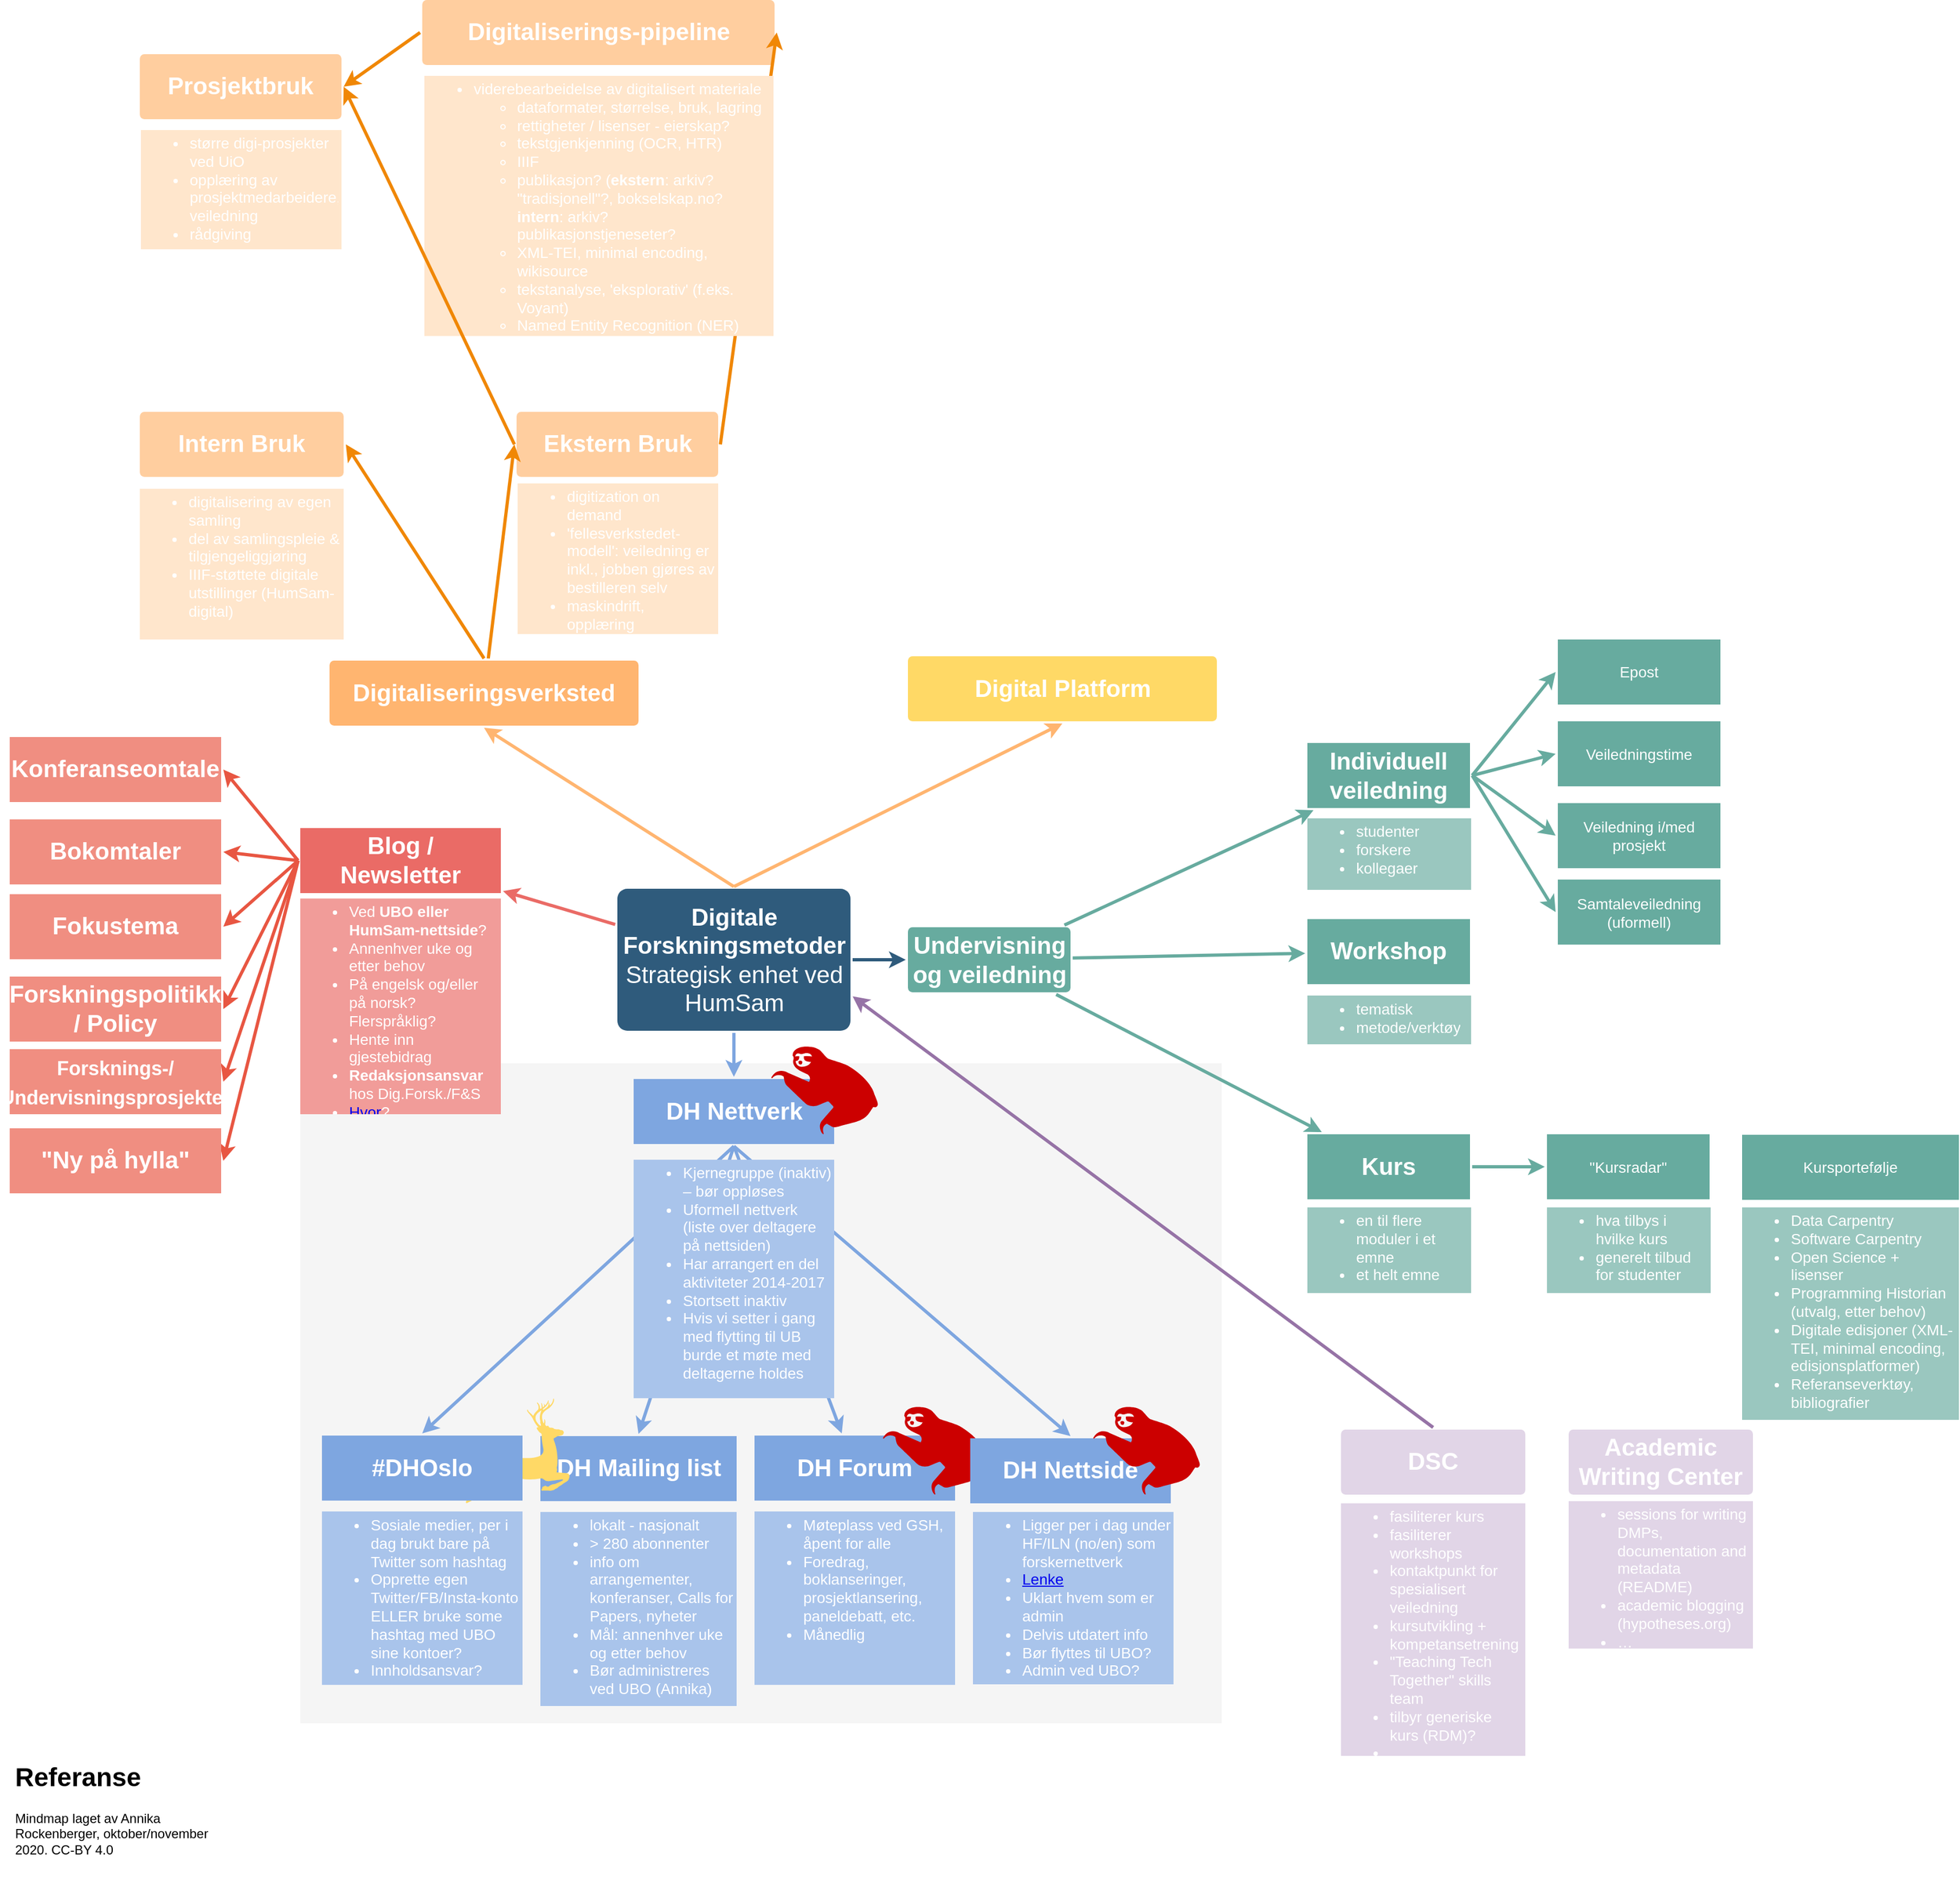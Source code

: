 <mxfile version="12.2.2" type="device" pages="1"><diagram id="6a731a19-8d31-9384-78a2-239565b7b9f0" name="Page-1"><mxGraphModel dx="2456" dy="1632" grid="1" gridSize="10" guides="1" tooltips="1" connect="1" arrows="1" fold="1" page="1" pageScale="1" pageWidth="1169" pageHeight="827" background="#ffffff" math="0" shadow="0"><root><mxCell id="0"/><mxCell id="1" parent="0"/><mxCell id="uNpi9n_O34S7mV8G245W-1779" value="" style="rounded=0;whiteSpace=wrap;html=1;fillColor=#f5f5f5;strokeColor=none;fontColor=#333333;" parent="1" vertex="1"><mxGeometry x="170" y="481" width="850" height="609" as="geometry"/></mxCell><mxCell id="jz-VizrUfJVmCe48aos_-1796" value="" style="edgeStyle=none;rounded=0;jumpStyle=none;html=1;shadow=0;labelBackgroundColor=none;startArrow=none;startFill=0;endArrow=classic;endFill=1;jettySize=auto;orthogonalLoop=1;strokeColor=#7EA6E0;strokeWidth=3;fontFamily=Helvetica;fontSize=16;fontColor=#23445D;spacing=5;entryX=0.5;entryY=0;entryDx=0;entryDy=0;exitX=0.5;exitY=1;exitDx=0;exitDy=0;" parent="1" source="jz-VizrUfJVmCe48aos_-1792" target="jz-VizrUfJVmCe48aos_-1789" edge="1"><mxGeometry relative="1" as="geometry"><mxPoint x="590" y="473" as="sourcePoint"/><mxPoint x="590" y="588.5" as="targetPoint"/></mxGeometry></mxCell><mxCell id="1745" value="" style="edgeStyle=none;rounded=0;jumpStyle=none;html=1;shadow=0;labelBackgroundColor=none;startArrow=none;startFill=0;endArrow=classic;endFill=1;jettySize=auto;orthogonalLoop=1;strokeColor=#FFB570;strokeWidth=3;fontFamily=Helvetica;fontSize=16;fontColor=#23445D;spacing=5;exitX=0.5;exitY=0;exitDx=0;exitDy=0;entryX=0.5;entryY=1;entryDx=0;entryDy=0;" parent="1" source="1749" target="1764" edge="1"><mxGeometry relative="1" as="geometry"/></mxCell><mxCell id="1746" value="" style="edgeStyle=none;rounded=0;jumpStyle=none;html=1;shadow=0;labelBackgroundColor=none;startArrow=none;startFill=0;endArrow=classic;endFill=1;jettySize=auto;orthogonalLoop=1;strokeColor=#2F5B7C;strokeWidth=3;fontFamily=Helvetica;fontSize=16;fontColor=#23445D;spacing=5;" parent="1" source="1749" target="1771" edge="1"><mxGeometry relative="1" as="geometry"/></mxCell><mxCell id="1747" value="" style="edgeStyle=none;rounded=0;jumpStyle=none;html=1;shadow=0;labelBackgroundColor=none;startArrow=none;startFill=0;endArrow=classic;endFill=1;jettySize=auto;orthogonalLoop=1;strokeColor=#7EA6E0;strokeWidth=3;fontFamily=Helvetica;fontSize=16;fontColor=#23445D;spacing=5;exitX=0.5;exitY=1;exitDx=0;exitDy=0;" parent="1" source="jz-VizrUfJVmCe48aos_-1792" target="1760" edge="1"><mxGeometry relative="1" as="geometry"/></mxCell><mxCell id="1748" value="" style="edgeStyle=none;rounded=0;jumpStyle=none;html=1;shadow=0;labelBackgroundColor=none;startArrow=none;startFill=0;endArrow=classic;endFill=1;jettySize=auto;orthogonalLoop=1;strokeColor=#EA6B66;strokeWidth=3;fontFamily=Helvetica;fontSize=16;fontColor=#23445D;spacing=5;" parent="1" source="1749" target="1753" edge="1"><mxGeometry relative="1" as="geometry"/></mxCell><mxCell id="1749" value="&lt;font style=&quot;font-size: 22px&quot;&gt;Digitale Forskningsmetoder&lt;br&gt;&lt;span style=&quot;font-weight: normal&quot;&gt;Strategisk enhet ved HumSam&lt;/span&gt;&lt;/font&gt;" style="rounded=1;whiteSpace=wrap;html=1;shadow=0;labelBackgroundColor=none;strokeColor=none;strokeWidth=3;fillColor=#2F5B7C;fontFamily=Helvetica;fontSize=16;fontColor=#FFFFFF;align=center;fontStyle=1;spacing=5;arcSize=7;perimeterSpacing=2;" parent="1" vertex="1"><mxGeometry x="462.5" y="320" width="215" height="131" as="geometry"/></mxCell><mxCell id="1750" value="" style="edgeStyle=none;rounded=1;jumpStyle=none;html=1;shadow=0;labelBackgroundColor=none;startArrow=none;startFill=0;jettySize=auto;orthogonalLoop=1;strokeColor=#E85642;strokeWidth=3;fontFamily=Helvetica;fontSize=14;fontColor=#FFFFFF;spacing=5;fontStyle=1;fillColor=#b0e3e6;exitX=0;exitY=0.5;exitDx=0;exitDy=0;entryX=1;entryY=0.5;entryDx=0;entryDy=0;" parent="1" source="1753" target="1756" edge="1"><mxGeometry relative="1" as="geometry"/></mxCell><mxCell id="1751" value="" style="edgeStyle=none;rounded=1;jumpStyle=none;html=1;shadow=0;labelBackgroundColor=none;startArrow=none;startFill=0;jettySize=auto;orthogonalLoop=1;strokeColor=#E85642;strokeWidth=3;fontFamily=Helvetica;fontSize=14;fontColor=#FFFFFF;spacing=5;fontStyle=1;fillColor=#b0e3e6;exitX=0;exitY=0.5;exitDx=0;exitDy=0;entryX=1;entryY=0.5;entryDx=0;entryDy=0;" parent="1" source="1753" target="1755" edge="1"><mxGeometry relative="1" as="geometry"/></mxCell><mxCell id="1752" value="" style="edgeStyle=none;rounded=1;jumpStyle=none;html=1;shadow=0;labelBackgroundColor=none;startArrow=none;startFill=0;jettySize=auto;orthogonalLoop=1;strokeColor=#E85642;strokeWidth=3;fontFamily=Helvetica;fontSize=14;fontColor=#FFFFFF;spacing=5;fontStyle=1;fillColor=#b0e3e6;exitX=0;exitY=0.5;exitDx=0;exitDy=0;entryX=1;entryY=0.5;entryDx=0;entryDy=0;" parent="1" source="1753" target="1754" edge="1"><mxGeometry relative="1" as="geometry"><mxPoint x="124.664" y="98.5" as="sourcePoint"/></mxGeometry></mxCell><mxCell id="1753" value="Blog /&lt;br style=&quot;font-size: 22px&quot;&gt;Newsletter" style="rounded=0;whiteSpace=wrap;html=1;shadow=0;labelBackgroundColor=none;strokeColor=none;strokeWidth=3;fillColor=#EA6B66;fontFamily=Helvetica;fontSize=22;fontColor=#FFFFFF;align=center;spacing=5;fontStyle=1;arcSize=7;perimeterSpacing=2;" parent="1" vertex="1"><mxGeometry x="170" y="264" width="185" height="60" as="geometry"/></mxCell><mxCell id="1754" value="Fokustema" style="rounded=0;whiteSpace=wrap;html=1;shadow=0;labelBackgroundColor=none;strokeColor=none;strokeWidth=3;fillColor=#f08e81;fontFamily=Helvetica;fontSize=22;fontColor=#FFFFFF;align=center;spacing=5;fontStyle=1;arcSize=7;perimeterSpacing=2;" parent="1" vertex="1"><mxGeometry x="-98" y="325" width="195" height="60" as="geometry"/></mxCell><mxCell id="1755" value="Bokomtaler" style="rounded=0;whiteSpace=wrap;html=1;shadow=0;labelBackgroundColor=none;strokeColor=none;strokeWidth=3;fillColor=#f08e81;fontFamily=Helvetica;fontSize=22;fontColor=#FFFFFF;align=center;spacing=5;fontStyle=1;arcSize=7;perimeterSpacing=2;" parent="1" vertex="1"><mxGeometry x="-98" y="256" width="195" height="60" as="geometry"/></mxCell><mxCell id="1756" value="Konferanseomtale" style="rounded=0;whiteSpace=wrap;html=1;shadow=0;labelBackgroundColor=none;strokeColor=none;strokeWidth=3;fillColor=#f08e81;fontFamily=Helvetica;fontSize=22;fontColor=#FFFFFF;align=center;spacing=5;fontStyle=1;arcSize=7;perimeterSpacing=2;" parent="1" vertex="1"><mxGeometry x="-98" y="180" width="195" height="60" as="geometry"/></mxCell><mxCell id="1760" value="&lt;span style=&quot;font-size: 22px&quot;&gt;DH Forum&lt;/span&gt;" style="rounded=0;whiteSpace=wrap;html=1;shadow=0;labelBackgroundColor=none;strokeColor=none;strokeWidth=3;fillColor=#7EA6E0;fontFamily=Helvetica;fontSize=14;fontColor=#FFFFFF;align=center;spacing=5;fontStyle=1;arcSize=7;perimeterSpacing=2;" parent="1" vertex="1"><mxGeometry x="589" y="824.5" width="185" height="60" as="geometry"/></mxCell><mxCell id="1764" value="&lt;font style=&quot;font-size: 22px&quot;&gt;Digitaliseringsverksted&lt;/font&gt;" style="rounded=1;whiteSpace=wrap;html=1;shadow=0;labelBackgroundColor=none;strokeColor=none;strokeWidth=3;fillColor=#FFB570;fontFamily=Helvetica;fontSize=14;fontColor=#FFFFFF;align=center;spacing=5;fontStyle=1;arcSize=7;perimeterSpacing=2;" parent="1" vertex="1"><mxGeometry x="197" y="109.5" width="285" height="60" as="geometry"/></mxCell><mxCell id="1767" value="Ekstern Bruk" style="rounded=1;whiteSpace=wrap;html=1;shadow=0;labelBackgroundColor=none;strokeColor=none;strokeWidth=3;fillColor=#FFCE9F;fontFamily=Helvetica;fontSize=22;fontColor=#FFFFFF;align=center;spacing=5;arcSize=7;perimeterSpacing=2;fontStyle=1" parent="1" vertex="1"><mxGeometry x="369.5" y="-120" width="186" height="60" as="geometry"/></mxCell><mxCell id="1768" value="" style="edgeStyle=none;rounded=0;jumpStyle=none;html=1;shadow=0;labelBackgroundColor=none;startArrow=none;startFill=0;endArrow=classic;endFill=1;jettySize=auto;orthogonalLoop=1;strokeColor=#F08705;strokeWidth=3;fontFamily=Helvetica;fontSize=14;fontColor=#FFFFFF;spacing=5;entryX=0;entryY=0.5;entryDx=0;entryDy=0;" parent="1" source="1764" target="1767" edge="1"><mxGeometry relative="1" as="geometry"/></mxCell><mxCell id="1769" value="Intern Bruk" style="rounded=1;whiteSpace=wrap;html=1;shadow=0;labelBackgroundColor=none;strokeColor=none;strokeWidth=3;fillColor=#FFCE9F;fontFamily=Helvetica;fontSize=22;fontColor=#FFFFFF;align=center;spacing=5;arcSize=7;perimeterSpacing=2;fontStyle=1" parent="1" vertex="1"><mxGeometry x="22" y="-120" width="188" height="60" as="geometry"/></mxCell><mxCell id="1770" value="" style="edgeStyle=none;rounded=0;jumpStyle=none;html=1;shadow=0;labelBackgroundColor=none;startArrow=none;startFill=0;endArrow=classic;endFill=1;jettySize=auto;orthogonalLoop=1;strokeColor=#F08705;strokeWidth=3;fontFamily=Helvetica;fontSize=14;fontColor=#FFFFFF;spacing=5;exitX=0.5;exitY=0;exitDx=0;exitDy=0;entryX=1;entryY=0.5;entryDx=0;entryDy=0;" parent="1" source="1764" target="1769" edge="1"><mxGeometry relative="1" as="geometry"/></mxCell><mxCell id="1771" value="&lt;font style=&quot;font-size: 22px&quot;&gt;Undervisning og veiledning&lt;/font&gt;" style="rounded=1;whiteSpace=wrap;html=1;shadow=0;labelBackgroundColor=none;strokeColor=none;strokeWidth=3;fillColor=#67AB9F;fontFamily=Helvetica;fontSize=14;fontColor=#FFFFFF;align=center;spacing=5;fontStyle=1;arcSize=7;perimeterSpacing=2;" parent="1" vertex="1"><mxGeometry x="730.5" y="355.5" width="150" height="60" as="geometry"/></mxCell><mxCell id="1772" value="Kurs" style="rounded=0;whiteSpace=wrap;html=1;shadow=0;labelBackgroundColor=none;strokeColor=none;strokeWidth=3;fillColor=#67AB9F;fontFamily=Helvetica;fontSize=22;fontColor=#FFFFFF;align=center;spacing=5;fontStyle=1;arcSize=7;perimeterSpacing=2;" parent="1" vertex="1"><mxGeometry x="1099" y="546.5" width="150" height="60" as="geometry"/></mxCell><mxCell id="1773" value="" style="edgeStyle=none;rounded=1;jumpStyle=none;html=1;shadow=0;labelBackgroundColor=none;startArrow=none;startFill=0;jettySize=auto;orthogonalLoop=1;strokeColor=#67AB9F;strokeWidth=3;fontFamily=Helvetica;fontSize=14;fontColor=#FFFFFF;spacing=5;fontStyle=1;fillColor=#b0e3e6;" parent="1" source="1771" target="1772" edge="1"><mxGeometry relative="1" as="geometry"/></mxCell><mxCell id="1774" value="Workshop" style="rounded=0;whiteSpace=wrap;html=1;shadow=0;labelBackgroundColor=none;strokeColor=none;strokeWidth=3;fillColor=#67AB9F;fontFamily=Helvetica;fontSize=22;fontColor=#FFFFFF;align=center;spacing=5;fontStyle=1;arcSize=7;perimeterSpacing=2;" parent="1" vertex="1"><mxGeometry x="1099" y="348" width="150" height="60" as="geometry"/></mxCell><mxCell id="1775" value="" style="edgeStyle=none;rounded=1;jumpStyle=none;html=1;shadow=0;labelBackgroundColor=none;startArrow=none;startFill=0;jettySize=auto;orthogonalLoop=1;strokeColor=#67AB9F;strokeWidth=3;fontFamily=Helvetica;fontSize=14;fontColor=#FFFFFF;spacing=5;fontStyle=1;fillColor=#b0e3e6;" parent="1" source="1771" target="1774" edge="1"><mxGeometry relative="1" as="geometry"/></mxCell><mxCell id="1776" value="Individuell veiledning" style="rounded=0;whiteSpace=wrap;html=1;shadow=0;labelBackgroundColor=none;strokeColor=none;strokeWidth=3;fillColor=#67AB9F;fontFamily=Helvetica;fontSize=22;fontColor=#FFFFFF;align=center;spacing=5;fontStyle=1;arcSize=7;perimeterSpacing=2;" parent="1" vertex="1"><mxGeometry x="1099" y="185.5" width="150" height="60" as="geometry"/></mxCell><mxCell id="1777" value="" style="edgeStyle=none;rounded=1;jumpStyle=none;html=1;shadow=0;labelBackgroundColor=none;startArrow=none;startFill=0;jettySize=auto;orthogonalLoop=1;strokeColor=#67AB9F;strokeWidth=3;fontFamily=Helvetica;fontSize=14;fontColor=#FFFFFF;spacing=5;fontStyle=1;fillColor=#b0e3e6;" parent="1" source="1771" target="1776" edge="1"><mxGeometry relative="1" as="geometry"/></mxCell><mxCell id="1778" value="Epost" style="rounded=0;whiteSpace=wrap;html=1;shadow=0;labelBackgroundColor=none;strokeColor=none;strokeWidth=3;fillColor=#67AB9F;fontFamily=Helvetica;fontSize=14;fontColor=#FFFFFF;align=center;spacing=5;fontStyle=0;arcSize=7;perimeterSpacing=2;" parent="1" vertex="1"><mxGeometry x="1330" y="90" width="150" height="60" as="geometry"/></mxCell><mxCell id="1779" value="" style="edgeStyle=none;rounded=1;jumpStyle=none;html=1;shadow=0;labelBackgroundColor=none;startArrow=none;startFill=0;jettySize=auto;orthogonalLoop=1;strokeColor=#67AB9F;strokeWidth=3;fontFamily=Helvetica;fontSize=14;fontColor=#FFFFFF;spacing=5;fontStyle=1;fillColor=#b0e3e6;exitX=1;exitY=0.5;exitDx=0;exitDy=0;entryX=0;entryY=0.5;entryDx=0;entryDy=0;" parent="1" source="1776" target="1778" edge="1"><mxGeometry relative="1" as="geometry"/></mxCell><mxCell id="jz-VizrUfJVmCe48aos_-1779" value="&lt;ul style=&quot;font-size: 14px&quot;&gt;&lt;li style=&quot;font-size: 14px&quot;&gt;&lt;font style=&quot;font-size: 14px&quot;&gt;Møteplass ved GSH, åpent for alle&lt;/font&gt;&lt;/li&gt;&lt;li style=&quot;font-size: 14px&quot;&gt;&lt;font style=&quot;font-size: 14px&quot;&gt;Foredrag, boklanseringer, prosjektlansering, paneldebatt, etc.&lt;/font&gt;&lt;/li&gt;&lt;li style=&quot;font-size: 14px&quot;&gt;&lt;font style=&quot;font-size: 14px&quot;&gt;Månedlig&lt;/font&gt;&lt;/li&gt;&lt;/ul&gt;&lt;p style=&quot;font-size: 14px&quot;&gt;&lt;/p&gt;" style="text;html=1;strokeColor=none;fillColor=#A9C4EB;spacing=5;spacingTop=-20;whiteSpace=wrap;overflow=hidden;rounded=0;fontColor=#FFFFFF;fontSize=14;" parent="1" vertex="1"><mxGeometry x="589" y="894.5" width="185" height="160" as="geometry"/></mxCell><mxCell id="jz-VizrUfJVmCe48aos_-1781" value="" style="shape=mxgraph.signs.animals.sloth;html=1;pointerEvents=1;fillColor=#CC0000;strokeColor=none;verticalLabelPosition=bottom;verticalAlign=top;align=center;rounded=1;fontSize=14;fontColor=#FFFFFF;" parent="1" vertex="1"><mxGeometry x="707.5" y="798" width="99" height="81" as="geometry"/></mxCell><mxCell id="jz-VizrUfJVmCe48aos_-1782" value="&lt;span style=&quot;font-size: 22px&quot;&gt;DH Mailing list&lt;/span&gt;" style="rounded=0;whiteSpace=wrap;html=1;shadow=0;labelBackgroundColor=none;strokeColor=none;strokeWidth=3;fillColor=#7EA6E0;fontFamily=Helvetica;fontSize=14;fontColor=#FFFFFF;align=center;spacing=5;fontStyle=1;arcSize=7;perimeterSpacing=2;" parent="1" vertex="1"><mxGeometry x="391.5" y="825" width="181" height="60" as="geometry"/></mxCell><mxCell id="jz-VizrUfJVmCe48aos_-1783" value="&lt;ul style=&quot;font-size: 14px&quot;&gt;&lt;li style=&quot;font-size: 14px&quot;&gt;lokalt - nasjonalt&lt;/li&gt;&lt;li style=&quot;font-size: 14px&quot;&gt;&amp;gt; 280 abonnenter&lt;/li&gt;&lt;li style=&quot;font-size: 14px&quot;&gt;info om arrangementer, konferanser, Calls for Papers, nyheter&lt;/li&gt;&lt;li style=&quot;font-size: 14px&quot;&gt;Mål: annenhver uke og etter behov&lt;/li&gt;&lt;li style=&quot;font-size: 14px&quot;&gt;Bør administreres ved UBO (Annika)&lt;/li&gt;&lt;/ul&gt;&lt;p style=&quot;font-size: 14px&quot;&gt;&lt;/p&gt;" style="text;html=1;strokeColor=none;fillColor=#A9C4EB;spacing=5;spacingTop=-20;whiteSpace=wrap;overflow=hidden;rounded=0;fontColor=#FFFFFF;fontSize=14;" parent="1" vertex="1"><mxGeometry x="391.5" y="895" width="181" height="179" as="geometry"/></mxCell><mxCell id="jz-VizrUfJVmCe48aos_-1784" value="" style="shape=mxgraph.signs.animals.deer_2;html=1;pointerEvents=1;fillColor=#FFD966;strokeColor=none;verticalLabelPosition=bottom;verticalAlign=top;align=center;rounded=1;fontSize=14;fontColor=#FFFFFF;" parent="1" vertex="1"><mxGeometry x="321.5" y="790" width="97" height="97" as="geometry"/></mxCell><mxCell id="jz-VizrUfJVmCe48aos_-1785" value="" style="edgeStyle=none;rounded=0;jumpStyle=none;html=1;shadow=0;labelBackgroundColor=none;startArrow=none;startFill=0;endArrow=classic;endFill=1;jettySize=auto;orthogonalLoop=1;strokeColor=#7EA6E0;strokeWidth=3;fontFamily=Helvetica;fontSize=16;fontColor=#23445D;spacing=5;entryX=0.5;entryY=0;entryDx=0;entryDy=0;exitX=0.5;exitY=1;exitDx=0;exitDy=0;" parent="1" source="jz-VizrUfJVmCe48aos_-1792" target="jz-VizrUfJVmCe48aos_-1782" edge="1"><mxGeometry relative="1" as="geometry"><mxPoint x="500" y="451" as="sourcePoint"/><mxPoint x="500" y="566.5" as="targetPoint"/></mxGeometry></mxCell><mxCell id="jz-VizrUfJVmCe48aos_-1786" value="&lt;span style=&quot;font-size: 22px&quot;&gt;#DHOslo&lt;/span&gt;" style="rounded=0;whiteSpace=wrap;html=1;shadow=0;labelBackgroundColor=none;strokeColor=none;strokeWidth=3;fillColor=#7EA6E0;fontFamily=Helvetica;fontSize=14;fontColor=#FFFFFF;align=center;spacing=5;fontStyle=1;arcSize=7;perimeterSpacing=2;" parent="1" vertex="1"><mxGeometry x="190" y="824.5" width="185" height="60" as="geometry"/></mxCell><mxCell id="jz-VizrUfJVmCe48aos_-1787" value="&lt;ul style=&quot;font-size: 14px&quot;&gt;&lt;li style=&quot;font-size: 14px&quot;&gt;Sosiale medier, per i dag brukt bare på Twitter som hashtag&lt;/li&gt;&lt;li style=&quot;font-size: 14px&quot;&gt;Opprette egen Twitter/FB/Insta-konto ELLER bruke some hashtag med UBO sine kontoer?&lt;/li&gt;&lt;li style=&quot;font-size: 14px&quot;&gt;Innholdsansvar?&lt;/li&gt;&lt;/ul&gt;&lt;p style=&quot;font-size: 14px&quot;&gt;&lt;/p&gt;" style="text;html=1;strokeColor=none;fillColor=#A9C4EB;spacing=5;spacingTop=-20;whiteSpace=wrap;overflow=hidden;rounded=0;fontColor=#FFFFFF;fontSize=14;" parent="1" vertex="1"><mxGeometry x="190" y="894.5" width="185" height="160" as="geometry"/></mxCell><mxCell id="jz-VizrUfJVmCe48aos_-1788" value="" style="edgeStyle=none;rounded=0;jumpStyle=none;html=1;shadow=0;labelBackgroundColor=none;startArrow=none;startFill=0;endArrow=classic;endFill=1;jettySize=auto;orthogonalLoop=1;strokeColor=#7EA6E0;strokeWidth=3;fontFamily=Helvetica;fontSize=16;fontColor=#23445D;spacing=5;entryX=0.5;entryY=0;entryDx=0;entryDy=0;exitX=0.5;exitY=1;exitDx=0;exitDy=0;" parent="1" source="jz-VizrUfJVmCe48aos_-1792" target="jz-VizrUfJVmCe48aos_-1786" edge="1"><mxGeometry relative="1" as="geometry"><mxPoint x="570" y="450" as="sourcePoint"/><mxPoint x="258.5" y="544" as="targetPoint"/></mxGeometry></mxCell><mxCell id="jz-VizrUfJVmCe48aos_-1789" value="&lt;span style=&quot;font-size: 22px&quot;&gt;DH Nettside&lt;/span&gt;" style="rounded=0;whiteSpace=wrap;html=1;shadow=0;labelBackgroundColor=none;strokeColor=none;strokeWidth=3;fillColor=#7EA6E0;fontFamily=Helvetica;fontSize=14;fontColor=#FFFFFF;align=center;spacing=5;fontStyle=1;arcSize=7;perimeterSpacing=2;" parent="1" vertex="1"><mxGeometry x="788" y="827" width="185" height="60" as="geometry"/></mxCell><mxCell id="jz-VizrUfJVmCe48aos_-1790" value="&lt;ul style=&quot;font-size: 14px&quot;&gt;&lt;li style=&quot;font-size: 14px&quot;&gt;Ligger per i dag under HF/ILN (no/en) som forskernettverk&lt;/li&gt;&lt;li style=&quot;font-size: 14px&quot;&gt;&lt;a href=&quot;https://www.hf.uio.no/iln/forskning/nettverk/digital-humaniora/&quot;&gt;Lenke&lt;/a&gt;&lt;/li&gt;&lt;li style=&quot;font-size: 14px&quot;&gt;Uklart hvem som er admin&lt;/li&gt;&lt;li style=&quot;font-size: 14px&quot;&gt;Delvis utdatert info&lt;/li&gt;&lt;li style=&quot;font-size: 14px&quot;&gt;Bør flyttes til UBO?&lt;/li&gt;&lt;li style=&quot;font-size: 14px&quot;&gt;Admin ved UBO?&lt;/li&gt;&lt;/ul&gt;&lt;p style=&quot;font-size: 14px&quot;&gt;&lt;/p&gt;" style="text;html=1;strokeColor=none;fillColor=#A9C4EB;spacing=5;spacingTop=-20;whiteSpace=wrap;overflow=hidden;rounded=0;fontColor=#FFFFFF;fontSize=14;" parent="1" vertex="1"><mxGeometry x="790.5" y="895" width="185" height="159" as="geometry"/></mxCell><mxCell id="jz-VizrUfJVmCe48aos_-1791" value="" style="shape=mxgraph.signs.animals.sloth;html=1;pointerEvents=1;fillColor=#CC0000;strokeColor=none;verticalLabelPosition=bottom;verticalAlign=top;align=center;rounded=1;fontSize=14;fontColor=#FFFFFF;" parent="1" vertex="1"><mxGeometry x="901.5" y="798" width="99" height="81" as="geometry"/></mxCell><mxCell id="jz-VizrUfJVmCe48aos_-1792" value="&lt;span style=&quot;font-size: 22px&quot;&gt;DH Nettverk&lt;/span&gt;" style="rounded=0;whiteSpace=wrap;html=1;shadow=0;labelBackgroundColor=none;strokeColor=none;strokeWidth=3;fillColor=#7EA6E0;fontFamily=Helvetica;fontSize=14;fontColor=#FFFFFF;align=center;spacing=5;fontStyle=1;arcSize=7;perimeterSpacing=2;" parent="1" vertex="1"><mxGeometry x="477.5" y="495.5" width="185" height="60" as="geometry"/></mxCell><mxCell id="jz-VizrUfJVmCe48aos_-1793" value="&lt;ul style=&quot;font-size: 14px&quot;&gt;&lt;li style=&quot;font-size: 14px&quot;&gt;Kjernegruppe (inaktiv) – bør oppløses&lt;/li&gt;&lt;li style=&quot;font-size: 14px&quot;&gt;Uformell nettverk (liste over deltagere på nettsiden)&lt;/li&gt;&lt;li style=&quot;font-size: 14px&quot;&gt;Har arrangert en del aktiviteter 2014-2017&lt;/li&gt;&lt;li style=&quot;font-size: 14px&quot;&gt;Stortsett inaktiv&lt;/li&gt;&lt;li style=&quot;font-size: 14px&quot;&gt;Hvis vi setter i gang med flytting til UB burde et møte med deltagerne holdes&lt;/li&gt;&lt;/ul&gt;&lt;p style=&quot;font-size: 14px&quot;&gt;&lt;/p&gt;" style="text;html=1;strokeColor=none;fillColor=#A9C4EB;spacing=5;spacingTop=-20;whiteSpace=wrap;overflow=hidden;rounded=0;fontColor=#FFFFFF;fontSize=14;" parent="1" vertex="1"><mxGeometry x="477.5" y="570" width="185" height="220" as="geometry"/></mxCell><mxCell id="jz-VizrUfJVmCe48aos_-1794" value="" style="shape=mxgraph.signs.animals.sloth;html=1;pointerEvents=1;fillColor=#CC0000;strokeColor=none;verticalLabelPosition=bottom;verticalAlign=top;align=center;rounded=1;fontSize=14;fontColor=#FFFFFF;" parent="1" vertex="1"><mxGeometry x="604.5" y="465.5" width="99" height="81" as="geometry"/></mxCell><mxCell id="jz-VizrUfJVmCe48aos_-1795" value="" style="edgeStyle=none;rounded=0;jumpStyle=none;html=1;shadow=0;labelBackgroundColor=none;startArrow=none;startFill=0;endArrow=classic;endFill=1;jettySize=auto;orthogonalLoop=1;strokeColor=#7EA6E0;strokeWidth=3;fontFamily=Helvetica;fontSize=16;fontColor=#23445D;spacing=5;entryX=0.5;entryY=0;entryDx=0;entryDy=0;exitX=0.5;exitY=1;exitDx=0;exitDy=0;" parent="1" source="1749" target="jz-VizrUfJVmCe48aos_-1792" edge="1"><mxGeometry relative="1" as="geometry"><mxPoint x="583" y="451" as="sourcePoint"/><mxPoint x="583" y="566.5" as="targetPoint"/></mxGeometry></mxCell><mxCell id="jz-VizrUfJVmCe48aos_-1797" value="Veiledningstime" style="rounded=0;whiteSpace=wrap;html=1;shadow=0;labelBackgroundColor=none;strokeColor=none;strokeWidth=3;fillColor=#67AB9F;fontFamily=Helvetica;fontSize=14;fontColor=#FFFFFF;align=center;spacing=5;fontStyle=0;arcSize=7;perimeterSpacing=2;" parent="1" vertex="1"><mxGeometry x="1330" y="165.5" width="150" height="60" as="geometry"/></mxCell><mxCell id="jz-VizrUfJVmCe48aos_-1798" value="Veiledning i/med prosjekt" style="rounded=0;whiteSpace=wrap;html=1;shadow=0;labelBackgroundColor=none;strokeColor=none;strokeWidth=3;fillColor=#67AB9F;fontFamily=Helvetica;fontSize=14;fontColor=#FFFFFF;align=center;spacing=5;fontStyle=0;arcSize=7;perimeterSpacing=2;" parent="1" vertex="1"><mxGeometry x="1330" y="241" width="150" height="60" as="geometry"/></mxCell><mxCell id="jz-VizrUfJVmCe48aos_-1799" value="Samtaleveiledning (uformell)" style="rounded=0;whiteSpace=wrap;html=1;shadow=0;labelBackgroundColor=none;strokeColor=none;strokeWidth=3;fillColor=#67AB9F;fontFamily=Helvetica;fontSize=14;fontColor=#FFFFFF;align=center;spacing=5;fontStyle=0;arcSize=7;perimeterSpacing=2;" parent="1" vertex="1"><mxGeometry x="1330" y="311.5" width="150" height="60" as="geometry"/></mxCell><mxCell id="jz-VizrUfJVmCe48aos_-1800" value="" style="edgeStyle=none;rounded=1;jumpStyle=none;html=1;shadow=0;labelBackgroundColor=none;startArrow=none;startFill=0;jettySize=auto;orthogonalLoop=1;strokeColor=#67AB9F;strokeWidth=3;fontFamily=Helvetica;fontSize=14;fontColor=#FFFFFF;spacing=5;fontStyle=1;fillColor=#b0e3e6;exitX=1;exitY=0.5;exitDx=0;exitDy=0;entryX=0;entryY=0.5;entryDx=0;entryDy=0;" parent="1" source="1776" target="jz-VizrUfJVmCe48aos_-1797" edge="1"><mxGeometry relative="1" as="geometry"><mxPoint x="1253" y="350" as="sourcePoint"/><mxPoint x="1330" y="279" as="targetPoint"/></mxGeometry></mxCell><mxCell id="jz-VizrUfJVmCe48aos_-1801" value="" style="edgeStyle=none;rounded=1;jumpStyle=none;html=1;shadow=0;labelBackgroundColor=none;startArrow=none;startFill=0;jettySize=auto;orthogonalLoop=1;strokeColor=#67AB9F;strokeWidth=3;fontFamily=Helvetica;fontSize=14;fontColor=#FFFFFF;spacing=5;fontStyle=1;fillColor=#b0e3e6;exitX=1;exitY=0.5;exitDx=0;exitDy=0;entryX=0;entryY=0.5;entryDx=0;entryDy=0;" parent="1" source="1776" target="jz-VizrUfJVmCe48aos_-1798" edge="1"><mxGeometry relative="1" as="geometry"><mxPoint x="1271" y="345.5" as="sourcePoint"/><mxPoint x="1348" y="274.5" as="targetPoint"/></mxGeometry></mxCell><mxCell id="jz-VizrUfJVmCe48aos_-1802" value="" style="edgeStyle=none;rounded=1;jumpStyle=none;html=1;shadow=0;labelBackgroundColor=none;startArrow=none;startFill=0;jettySize=auto;orthogonalLoop=1;strokeColor=#67AB9F;strokeWidth=3;fontFamily=Helvetica;fontSize=14;fontColor=#FFFFFF;spacing=5;fontStyle=1;fillColor=#b0e3e6;exitX=1;exitY=0.5;exitDx=0;exitDy=0;entryX=0;entryY=0.5;entryDx=0;entryDy=0;" parent="1" source="1776" target="jz-VizrUfJVmCe48aos_-1799" edge="1"><mxGeometry relative="1" as="geometry"><mxPoint x="1281" y="355.5" as="sourcePoint"/><mxPoint x="1358" y="284.5" as="targetPoint"/></mxGeometry></mxCell><mxCell id="jz-VizrUfJVmCe48aos_-1803" value="&lt;ul style=&quot;font-size: 14px&quot;&gt;&lt;li style=&quot;font-size: 14px&quot;&gt;en til flere moduler i et emne&lt;/li&gt;&lt;li style=&quot;font-size: 14px&quot;&gt;et helt emne&lt;/li&gt;&lt;/ul&gt;&lt;p style=&quot;font-size: 14px&quot;&gt;&lt;/p&gt;" style="text;html=1;strokeColor=none;fillColor=#9AC7BF;spacing=5;spacingTop=-20;whiteSpace=wrap;overflow=hidden;rounded=0;fontColor=#FFFFFF;fontSize=14;" parent="1" vertex="1"><mxGeometry x="1099" y="614" width="151" height="79" as="geometry"/></mxCell><mxCell id="jz-VizrUfJVmCe48aos_-1804" value="&lt;ul style=&quot;font-size: 14px&quot;&gt;&lt;li style=&quot;font-size: 14px&quot;&gt;tematisk&lt;/li&gt;&lt;li style=&quot;font-size: 14px&quot;&gt;metode/verktøy&lt;/li&gt;&lt;/ul&gt;&lt;p style=&quot;font-size: 14px&quot;&gt;&lt;/p&gt;" style="text;html=1;strokeColor=none;fillColor=#9AC7BF;spacing=5;spacingTop=-20;whiteSpace=wrap;overflow=hidden;rounded=0;fontColor=#FFFFFF;fontSize=14;" parent="1" vertex="1"><mxGeometry x="1099" y="418.5" width="151" height="45" as="geometry"/></mxCell><mxCell id="jz-VizrUfJVmCe48aos_-1805" value="&quot;Kursradar&quot;" style="rounded=0;whiteSpace=wrap;html=1;shadow=0;labelBackgroundColor=none;strokeColor=none;strokeWidth=3;fillColor=#67AB9F;fontFamily=Helvetica;fontSize=14;fontColor=#FFFFFF;align=center;spacing=5;fontStyle=0;arcSize=7;perimeterSpacing=2;" parent="1" vertex="1"><mxGeometry x="1320" y="546.5" width="150" height="60" as="geometry"/></mxCell><mxCell id="jz-VizrUfJVmCe48aos_-1806" value="&lt;ul style=&quot;font-size: 14px&quot;&gt;&lt;li style=&quot;font-size: 14px&quot;&gt;hva tilbys i hvilke kurs&lt;/li&gt;&lt;li style=&quot;font-size: 14px&quot;&gt;generelt tilbud for studenter&lt;/li&gt;&lt;/ul&gt;&lt;p style=&quot;font-size: 14px&quot;&gt;&lt;/p&gt;" style="text;html=1;strokeColor=none;fillColor=#9AC7BF;spacing=5;spacingTop=-20;whiteSpace=wrap;overflow=hidden;rounded=0;fontColor=#FFFFFF;fontSize=14;" parent="1" vertex="1"><mxGeometry x="1320" y="614" width="151" height="79" as="geometry"/></mxCell><mxCell id="jz-VizrUfJVmCe48aos_-1807" value="" style="edgeStyle=none;rounded=1;jumpStyle=none;html=1;shadow=0;labelBackgroundColor=none;startArrow=none;startFill=0;jettySize=auto;orthogonalLoop=1;strokeColor=#67AB9F;strokeWidth=3;fontFamily=Helvetica;fontSize=14;fontColor=#FFFFFF;spacing=5;fontStyle=1;fillColor=#b0e3e6;exitX=1;exitY=0.5;exitDx=0;exitDy=0;entryX=0;entryY=0.5;entryDx=0;entryDy=0;" parent="1" source="1772" target="jz-VizrUfJVmCe48aos_-1805" edge="1"><mxGeometry relative="1" as="geometry"><mxPoint x="1300" y="497.448" as="sourcePoint"/><mxPoint x="1514.5" y="526.552" as="targetPoint"/></mxGeometry></mxCell><mxCell id="jz-VizrUfJVmCe48aos_-1808" value="&lt;ul style=&quot;font-size: 14px&quot;&gt;&lt;li style=&quot;font-size: 14px&quot;&gt;studenter&lt;/li&gt;&lt;li style=&quot;font-size: 14px&quot;&gt;forskere&lt;/li&gt;&lt;li style=&quot;font-size: 14px&quot;&gt;kollegaer&lt;/li&gt;&lt;/ul&gt;&lt;p style=&quot;font-size: 14px&quot;&gt;&lt;/p&gt;" style="text;html=1;strokeColor=none;fillColor=#9AC7BF;spacing=5;spacingTop=-20;whiteSpace=wrap;overflow=hidden;rounded=0;fontColor=#FFFFFF;fontSize=14;" parent="1" vertex="1"><mxGeometry x="1099" y="255" width="151" height="66" as="geometry"/></mxCell><mxCell id="jz-VizrUfJVmCe48aos_-1809" value="&lt;ul style=&quot;font-size: 14px&quot;&gt;&lt;li style=&quot;font-size: 14px&quot;&gt;Ved &lt;b&gt;UBO eller HumSam-nettside&lt;/b&gt;?&lt;/li&gt;&lt;li style=&quot;font-size: 14px&quot;&gt;Annenhver uke og etter behov&lt;/li&gt;&lt;li style=&quot;font-size: 14px&quot;&gt;På engelsk og/eller på norsk? Flerspråklig?&lt;/li&gt;&lt;li style=&quot;font-size: 14px&quot;&gt;Hente inn gjestebidrag&lt;/li&gt;&lt;li style=&quot;font-size: 14px&quot;&gt;&lt;b&gt;Redaksjonsansvar&lt;/b&gt; hos Dig.Forsk./F&amp;amp;S&lt;/li&gt;&lt;li style=&quot;font-size: 14px&quot;&gt;&lt;a href=&quot;https://www.ub.uio.no/skrive-publisere/&quot;&gt;Hvor&lt;/a&gt;?&amp;nbsp;&lt;/li&gt;&lt;/ul&gt;&lt;p style=&quot;font-size: 14px&quot;&gt;&lt;/p&gt;" style="text;html=1;strokeColor=none;fillColor=#F19C99;spacing=5;spacingTop=-20;whiteSpace=wrap;overflow=hidden;rounded=0;fontColor=#FFFFFF;fontSize=14;" parent="1" vertex="1"><mxGeometry x="170" y="329" width="185" height="199" as="geometry"/></mxCell><mxCell id="jz-VizrUfJVmCe48aos_-1810" value="" style="edgeStyle=none;rounded=1;jumpStyle=none;html=1;shadow=0;labelBackgroundColor=none;startArrow=none;startFill=0;jettySize=auto;orthogonalLoop=1;strokeColor=#E85642;strokeWidth=3;fontFamily=Helvetica;fontSize=14;fontColor=#FFFFFF;spacing=5;fontStyle=1;fillColor=#b0e3e6;exitX=0;exitY=0.5;exitDx=0;exitDy=0;entryX=1;entryY=0.5;entryDx=0;entryDy=0;" parent="1" source="1753" target="jz-VizrUfJVmCe48aos_-1811" edge="1"><mxGeometry relative="1" as="geometry"><mxPoint x="215" y="495.5" as="sourcePoint"/></mxGeometry></mxCell><mxCell id="jz-VizrUfJVmCe48aos_-1811" value="Forskningspolitikk / Policy" style="rounded=0;whiteSpace=wrap;html=1;shadow=0;labelBackgroundColor=none;strokeColor=none;strokeWidth=3;fillColor=#f08e81;fontFamily=Helvetica;fontSize=22;fontColor=#FFFFFF;align=center;spacing=5;fontStyle=1;arcSize=7;perimeterSpacing=2;" parent="1" vertex="1"><mxGeometry x="-98" y="401" width="195" height="60" as="geometry"/></mxCell><mxCell id="jz-VizrUfJVmCe48aos_-1812" value="" style="edgeStyle=none;rounded=1;jumpStyle=none;html=1;shadow=0;labelBackgroundColor=none;startArrow=none;startFill=0;jettySize=auto;orthogonalLoop=1;strokeColor=#E85642;strokeWidth=3;fontFamily=Helvetica;fontSize=14;fontColor=#FFFFFF;spacing=5;fontStyle=1;fillColor=#b0e3e6;exitX=0;exitY=0.5;exitDx=0;exitDy=0;entryX=1;entryY=0.5;entryDx=0;entryDy=0;" parent="1" source="1753" target="jz-VizrUfJVmCe48aos_-1813" edge="1"><mxGeometry relative="1" as="geometry"><mxPoint x="215" y="572.5" as="sourcePoint"/></mxGeometry></mxCell><mxCell id="jz-VizrUfJVmCe48aos_-1813" value="&lt;font style=&quot;font-size: 18px&quot;&gt;Forsknings-/ Undervisningsprosjekter&lt;/font&gt;" style="rounded=0;whiteSpace=wrap;html=1;shadow=0;labelBackgroundColor=none;strokeColor=none;strokeWidth=3;fillColor=#f08e81;fontFamily=Helvetica;fontSize=22;fontColor=#FFFFFF;align=center;spacing=5;fontStyle=1;arcSize=7;perimeterSpacing=2;" parent="1" vertex="1"><mxGeometry x="-98" y="468" width="195" height="60" as="geometry"/></mxCell><mxCell id="jz-VizrUfJVmCe48aos_-1814" value="" style="edgeStyle=none;rounded=1;jumpStyle=none;html=1;shadow=0;labelBackgroundColor=none;startArrow=none;startFill=0;jettySize=auto;orthogonalLoop=1;strokeColor=#E85642;strokeWidth=3;fontFamily=Helvetica;fontSize=14;fontColor=#FFFFFF;spacing=5;fontStyle=1;fillColor=#b0e3e6;exitX=0;exitY=0.5;exitDx=0;exitDy=0;entryX=1;entryY=0.5;entryDx=0;entryDy=0;" parent="1" source="1753" target="jz-VizrUfJVmCe48aos_-1815" edge="1"><mxGeometry relative="1" as="geometry"><mxPoint x="215" y="660" as="sourcePoint"/></mxGeometry></mxCell><mxCell id="jz-VizrUfJVmCe48aos_-1815" value="&quot;Ny på hylla&quot;" style="rounded=0;whiteSpace=wrap;html=1;shadow=0;labelBackgroundColor=none;strokeColor=none;strokeWidth=3;fillColor=#f08e81;fontFamily=Helvetica;fontSize=22;fontColor=#FFFFFF;align=center;spacing=5;fontStyle=1;arcSize=7;perimeterSpacing=2;" parent="1" vertex="1"><mxGeometry x="-98" y="541" width="195" height="60" as="geometry"/></mxCell><mxCell id="jz-VizrUfJVmCe48aos_-1816" value="&lt;font style=&quot;font-size: 22px&quot;&gt;Digital Platform&lt;/font&gt;" style="rounded=1;whiteSpace=wrap;html=1;shadow=0;labelBackgroundColor=none;strokeColor=none;strokeWidth=3;fillColor=#FFD966;fontFamily=Helvetica;fontSize=14;fontColor=#FFFFFF;align=center;spacing=5;fontStyle=1;arcSize=7;perimeterSpacing=2;" parent="1" vertex="1"><mxGeometry x="730.5" y="105.5" width="285" height="60" as="geometry"/></mxCell><mxCell id="jz-VizrUfJVmCe48aos_-1817" value="" style="edgeStyle=none;rounded=0;jumpStyle=none;html=1;shadow=0;labelBackgroundColor=none;startArrow=none;startFill=0;endArrow=classic;endFill=1;jettySize=auto;orthogonalLoop=1;strokeColor=#FFB570;strokeWidth=3;fontFamily=Helvetica;fontSize=16;fontColor=#23445D;spacing=5;exitX=0.5;exitY=0;exitDx=0;exitDy=0;entryX=0.5;entryY=1;entryDx=0;entryDy=0;" parent="1" source="1749" target="jz-VizrUfJVmCe48aos_-1816" edge="1"><mxGeometry relative="1" as="geometry"><mxPoint x="580" y="328" as="sourcePoint"/><mxPoint x="349.5" y="181.5" as="targetPoint"/></mxGeometry></mxCell><mxCell id="ysBSTSx7urD2eeL0UlPw-1779" value="&lt;ul style=&quot;font-size: 14px&quot;&gt;&lt;li style=&quot;font-size: 14px&quot;&gt;digitization on demand&lt;/li&gt;&lt;li style=&quot;font-size: 14px&quot;&gt;'fellesverkstedet-modell': veiledning er inkl., jobben gjøres av bestilleren selv&lt;/li&gt;&lt;li style=&quot;font-size: 14px&quot;&gt;maskindrift, opplæring&lt;/li&gt;&lt;/ul&gt;&lt;p style=&quot;font-size: 14px&quot;&gt;&lt;/p&gt;" style="text;html=1;strokeColor=none;fillColor=#ffe6cc;spacing=5;spacingTop=-20;whiteSpace=wrap;overflow=hidden;rounded=0;fontSize=14;fontColor=#FFFFFF;" parent="1" vertex="1"><mxGeometry x="370.5" y="-54" width="185" height="139" as="geometry"/></mxCell><mxCell id="ysBSTSx7urD2eeL0UlPw-1780" value="Digitaliserings-pipeline" style="rounded=1;whiteSpace=wrap;html=1;shadow=0;labelBackgroundColor=none;strokeColor=none;strokeWidth=3;fillColor=#FFCE9F;fontFamily=Helvetica;fontSize=22;fontColor=#FFFFFF;align=center;spacing=5;arcSize=7;perimeterSpacing=2;fontStyle=1" parent="1" vertex="1"><mxGeometry x="282.5" y="-500" width="325" height="60" as="geometry"/></mxCell><mxCell id="ysBSTSx7urD2eeL0UlPw-1781" value="" style="edgeStyle=none;rounded=0;jumpStyle=none;html=1;shadow=0;labelBackgroundColor=none;startArrow=none;startFill=0;endArrow=classic;endFill=1;jettySize=auto;orthogonalLoop=1;strokeColor=#F08705;strokeWidth=3;fontFamily=Helvetica;fontSize=14;fontColor=#FFFFFF;spacing=5;entryX=1;entryY=0.5;entryDx=0;entryDy=0;exitX=1;exitY=0.5;exitDx=0;exitDy=0;" parent="1" source="1767" target="ysBSTSx7urD2eeL0UlPw-1780" edge="1"><mxGeometry relative="1" as="geometry"><mxPoint x="662.5" y="-84.5" as="sourcePoint"/><mxPoint x="477.5" y="-170" as="targetPoint"/></mxGeometry></mxCell><mxCell id="ysBSTSx7urD2eeL0UlPw-1783" value="&lt;ul style=&quot;font-size: 14px&quot;&gt;&lt;li style=&quot;font-size: 14px&quot;&gt;viderebearbeidelse av digitalisert materiale&lt;/li&gt;&lt;ul&gt;&lt;li style=&quot;font-size: 14px&quot;&gt;dataformater, størrelse, bruk, lagring&lt;/li&gt;&lt;li style=&quot;font-size: 14px&quot;&gt;rettigheter / lisenser - eierskap?&lt;/li&gt;&lt;li style=&quot;font-size: 14px&quot;&gt;tekstgjenkjenning (OCR, HTR)&lt;/li&gt;&lt;li style=&quot;font-size: 14px&quot;&gt;IIIF&lt;/li&gt;&lt;li style=&quot;font-size: 14px&quot;&gt;publikasjon? (&lt;b&gt;ekstern&lt;/b&gt;: arkiv? &quot;tradisjonell&quot;?, bokselskap.no? &lt;b&gt;intern&lt;/b&gt;: arkiv? publikasjonstjeneseter?&lt;/li&gt;&lt;li style=&quot;font-size: 14px&quot;&gt;XML-TEI, minimal encoding, wikisource&lt;/li&gt;&lt;li style=&quot;font-size: 14px&quot;&gt;tekstanalyse, 'eksplorativ' (f.eks. Voyant)&lt;/li&gt;&lt;li style=&quot;font-size: 14px&quot;&gt;Named Entity Recognition (NER)&lt;/li&gt;&lt;/ul&gt;&lt;/ul&gt;&lt;p style=&quot;font-size: 14px&quot;&gt;&lt;/p&gt;" style="text;html=1;strokeColor=none;fillColor=#ffe6cc;spacing=5;spacingTop=-20;whiteSpace=wrap;overflow=hidden;rounded=0;fontSize=14;fontColor=#FFFFFF;" parent="1" vertex="1"><mxGeometry x="284.5" y="-430" width="322" height="240" as="geometry"/></mxCell><mxCell id="ysBSTSx7urD2eeL0UlPw-1784" value="&lt;ul style=&quot;font-size: 14px&quot;&gt;&lt;li style=&quot;font-size: 14px&quot;&gt;digitalisering av egen samling&lt;/li&gt;&lt;li style=&quot;font-size: 14px&quot;&gt;del av samlingspleie &amp;amp; tilgjengeliggjøring&lt;/li&gt;&lt;li style=&quot;font-size: 14px&quot;&gt;IIIF-støttete digitale utstillinger (HumSam-digital)&lt;/li&gt;&lt;/ul&gt;&lt;p style=&quot;font-size: 14px&quot;&gt;&lt;/p&gt;" style="text;html=1;strokeColor=none;fillColor=#ffe6cc;spacing=5;spacingTop=-20;whiteSpace=wrap;overflow=hidden;rounded=0;fontSize=14;fontColor=#FFFFFF;" parent="1" vertex="1"><mxGeometry x="22" y="-49" width="188" height="139" as="geometry"/></mxCell><mxCell id="ysBSTSx7urD2eeL0UlPw-1786" value="DSC" style="rounded=1;whiteSpace=wrap;html=1;shadow=0;labelBackgroundColor=none;strokeColor=none;strokeWidth=3;fillColor=#e1d5e7;fontFamily=Helvetica;fontSize=22;align=center;spacing=5;fontStyle=1;arcSize=7;perimeterSpacing=2;fontColor=#FFFFFF;" parent="1" vertex="1"><mxGeometry x="1130" y="819" width="170" height="60" as="geometry"/></mxCell><mxCell id="ysBSTSx7urD2eeL0UlPw-1787" value="" style="edgeStyle=none;rounded=1;jumpStyle=none;html=1;shadow=0;labelBackgroundColor=none;startArrow=none;startFill=0;jettySize=auto;orthogonalLoop=1;strokeColor=#9673a6;strokeWidth=3;fontFamily=Helvetica;fontSize=14;fontColor=#FFFFFF;spacing=5;fontStyle=1;fillColor=#e1d5e7;exitX=0.5;exitY=0;exitDx=0;exitDy=0;entryX=1;entryY=0.75;entryDx=0;entryDy=0;" parent="1" source="ysBSTSx7urD2eeL0UlPw-1786" target="1749" edge="1"><mxGeometry relative="1" as="geometry"><mxPoint x="850.238" y="650" as="sourcePoint"/><mxPoint x="1095.262" y="777" as="targetPoint"/></mxGeometry></mxCell><mxCell id="ysBSTSx7urD2eeL0UlPw-1788" value="&lt;ul style=&quot;font-size: 14px&quot;&gt;&lt;li style=&quot;font-size: 14px&quot;&gt;fasiliterer kurs&lt;/li&gt;&lt;li style=&quot;font-size: 14px&quot;&gt;fasiliterer workshops&lt;/li&gt;&lt;li style=&quot;font-size: 14px&quot;&gt;kontaktpunkt for spesialisert veiledning&lt;/li&gt;&lt;li style=&quot;font-size: 14px&quot;&gt;kursutvikling + kompetansetrening&lt;/li&gt;&lt;li style=&quot;font-size: 14px&quot;&gt;&quot;Teaching Tech Together&quot; skills team&lt;/li&gt;&lt;li style=&quot;font-size: 14px&quot;&gt;tilbyr generiske kurs (RDM)?&lt;/li&gt;&lt;li style=&quot;font-size: 14px&quot;&gt;…&lt;/li&gt;&lt;/ul&gt;&lt;p style=&quot;font-size: 14px&quot;&gt;&lt;/p&gt;" style="text;html=1;strokeColor=none;fillColor=#e1d5e7;spacing=5;spacingTop=-20;whiteSpace=wrap;overflow=hidden;rounded=0;fontSize=14;fontColor=#FFFFFF;" parent="1" vertex="1"><mxGeometry x="1130" y="887" width="170" height="233" as="geometry"/></mxCell><mxCell id="ysBSTSx7urD2eeL0UlPw-1789" value="Prosjektbruk" style="rounded=1;whiteSpace=wrap;html=1;shadow=0;labelBackgroundColor=none;strokeColor=none;strokeWidth=3;fillColor=#FFCE9F;fontFamily=Helvetica;fontSize=22;fontColor=#FFFFFF;align=center;spacing=5;arcSize=7;perimeterSpacing=2;fontStyle=1" parent="1" vertex="1"><mxGeometry x="22" y="-450" width="186" height="60" as="geometry"/></mxCell><mxCell id="ysBSTSx7urD2eeL0UlPw-1790" value="&lt;ul style=&quot;font-size: 14px&quot;&gt;&lt;li style=&quot;font-size: 14px&quot;&gt;større digi-prosjekter ved UiO&lt;/li&gt;&lt;li style=&quot;font-size: 14px&quot;&gt;opplæring av prosjektmedarbeidere, veiledning&lt;/li&gt;&lt;li style=&quot;font-size: 14px&quot;&gt;rådgiving&lt;/li&gt;&lt;/ul&gt;&lt;p style=&quot;font-size: 14px&quot;&gt;&lt;/p&gt;" style="text;html=1;strokeColor=none;fillColor=#ffe6cc;spacing=5;spacingTop=-20;whiteSpace=wrap;overflow=hidden;rounded=0;fontSize=14;fontColor=#FFFFFF;" parent="1" vertex="1"><mxGeometry x="23" y="-380" width="185" height="110" as="geometry"/></mxCell><mxCell id="ysBSTSx7urD2eeL0UlPw-1791" value="" style="edgeStyle=none;rounded=0;jumpStyle=none;html=1;shadow=0;labelBackgroundColor=none;startArrow=none;startFill=0;endArrow=classic;endFill=1;jettySize=auto;orthogonalLoop=1;strokeColor=#F08705;strokeWidth=3;fontFamily=Helvetica;fontSize=14;fontColor=#FFFFFF;spacing=5;exitX=0;exitY=0.5;exitDx=0;exitDy=0;entryX=1;entryY=0.5;entryDx=0;entryDy=0;" parent="1" source="ysBSTSx7urD2eeL0UlPw-1780" target="ysBSTSx7urD2eeL0UlPw-1789" edge="1"><mxGeometry relative="1" as="geometry"><mxPoint x="357.5" y="-202.5" as="sourcePoint"/><mxPoint x="230" y="-400" as="targetPoint"/></mxGeometry></mxCell><mxCell id="ysBSTSx7urD2eeL0UlPw-1792" value="" style="edgeStyle=none;rounded=0;jumpStyle=none;html=1;shadow=0;labelBackgroundColor=none;startArrow=none;startFill=0;endArrow=classic;endFill=1;jettySize=auto;orthogonalLoop=1;strokeColor=#F08705;strokeWidth=3;fontFamily=Helvetica;fontSize=14;fontColor=#FFFFFF;spacing=5;exitX=0;exitY=0.5;exitDx=0;exitDy=0;entryX=1;entryY=0.5;entryDx=0;entryDy=0;" parent="1" source="1767" target="ysBSTSx7urD2eeL0UlPw-1789" edge="1"><mxGeometry relative="1" as="geometry"><mxPoint x="346.5" y="-216.5" as="sourcePoint"/><mxPoint x="219" y="-414" as="targetPoint"/></mxGeometry></mxCell><mxCell id="ysBSTSx7urD2eeL0UlPw-1793" value="Academic Writing Center" style="rounded=1;whiteSpace=wrap;html=1;shadow=0;labelBackgroundColor=none;strokeColor=none;strokeWidth=3;fillColor=#e1d5e7;fontFamily=Helvetica;fontSize=22;align=center;spacing=5;fontStyle=1;arcSize=7;perimeterSpacing=2;fontColor=#FFFFFF;" parent="1" vertex="1"><mxGeometry x="1340" y="819" width="170" height="60" as="geometry"/></mxCell><mxCell id="ysBSTSx7urD2eeL0UlPw-1794" value="&lt;ul style=&quot;font-size: 14px&quot;&gt;&lt;li style=&quot;font-size: 14px&quot;&gt;sessions for writing DMPs, documentation and metadata (README)&lt;/li&gt;&lt;li style=&quot;font-size: 14px&quot;&gt;academic blogging (hypotheses.org)&lt;/li&gt;&lt;li style=&quot;font-size: 14px&quot;&gt;…&lt;/li&gt;&lt;/ul&gt;&lt;p style=&quot;font-size: 14px&quot;&gt;&lt;/p&gt;" style="text;html=1;strokeColor=none;fillColor=#e1d5e7;spacing=5;spacingTop=-20;whiteSpace=wrap;overflow=hidden;rounded=0;fontSize=14;fontColor=#FFFFFF;" parent="1" vertex="1"><mxGeometry x="1340" y="885" width="170" height="136" as="geometry"/></mxCell><mxCell id="ysBSTSx7urD2eeL0UlPw-1795" value="Kursportefølje" style="rounded=0;whiteSpace=wrap;html=1;shadow=0;labelBackgroundColor=none;strokeColor=none;strokeWidth=3;fillColor=#67AB9F;fontFamily=Helvetica;fontSize=14;fontColor=#FFFFFF;align=center;spacing=5;fontStyle=0;arcSize=7;perimeterSpacing=2;" parent="1" vertex="1"><mxGeometry x="1500" y="547" width="200" height="60" as="geometry"/></mxCell><mxCell id="ysBSTSx7urD2eeL0UlPw-1796" value="&lt;ul style=&quot;font-size: 14px&quot;&gt;&lt;li style=&quot;font-size: 14px&quot;&gt;Data Carpentry&lt;/li&gt;&lt;li style=&quot;font-size: 14px&quot;&gt;Software Carpentry&lt;/li&gt;&lt;li style=&quot;font-size: 14px&quot;&gt;Open Science + lisenser&lt;/li&gt;&lt;li style=&quot;font-size: 14px&quot;&gt;Programming Historian (utvalg, etter behov)&lt;/li&gt;&lt;li style=&quot;font-size: 14px&quot;&gt;Digitale edisjoner (XML-TEI, minimal encoding, edisjonsplatformer)&lt;/li&gt;&lt;li style=&quot;font-size: 14px&quot;&gt;Referanseverktøy, bibliografier&lt;/li&gt;&lt;li style=&quot;font-size: 14px&quot;&gt;…&lt;/li&gt;&lt;/ul&gt;&lt;p style=&quot;font-size: 14px&quot;&gt;&lt;/p&gt;" style="text;html=1;strokeColor=none;fillColor=#9AC7BF;spacing=5;spacingTop=-20;whiteSpace=wrap;overflow=hidden;rounded=0;fontColor=#FFFFFF;fontSize=14;" parent="1" vertex="1"><mxGeometry x="1500" y="614" width="200" height="196" as="geometry"/></mxCell><mxCell id="ysBSTSx7urD2eeL0UlPw-1797" value="&lt;h1&gt;&lt;font color=&quot;#000000&quot;&gt;Referanse&lt;/font&gt;&lt;/h1&gt;&lt;p&gt;&lt;font color=&quot;#000000&quot;&gt;Mindmap laget av Annika Rockenberger, oktober/november 2020. CC-BY 4.0&lt;/font&gt;&lt;/p&gt;" style="text;html=1;strokeColor=none;fillColor=none;spacing=5;spacingTop=-20;whiteSpace=wrap;overflow=hidden;rounded=0;fontColor=#FFFFFF;" parent="1" vertex="1"><mxGeometry x="-98" y="1120" width="190" height="120" as="geometry"/></mxCell></root></mxGraphModel></diagram></mxfile>